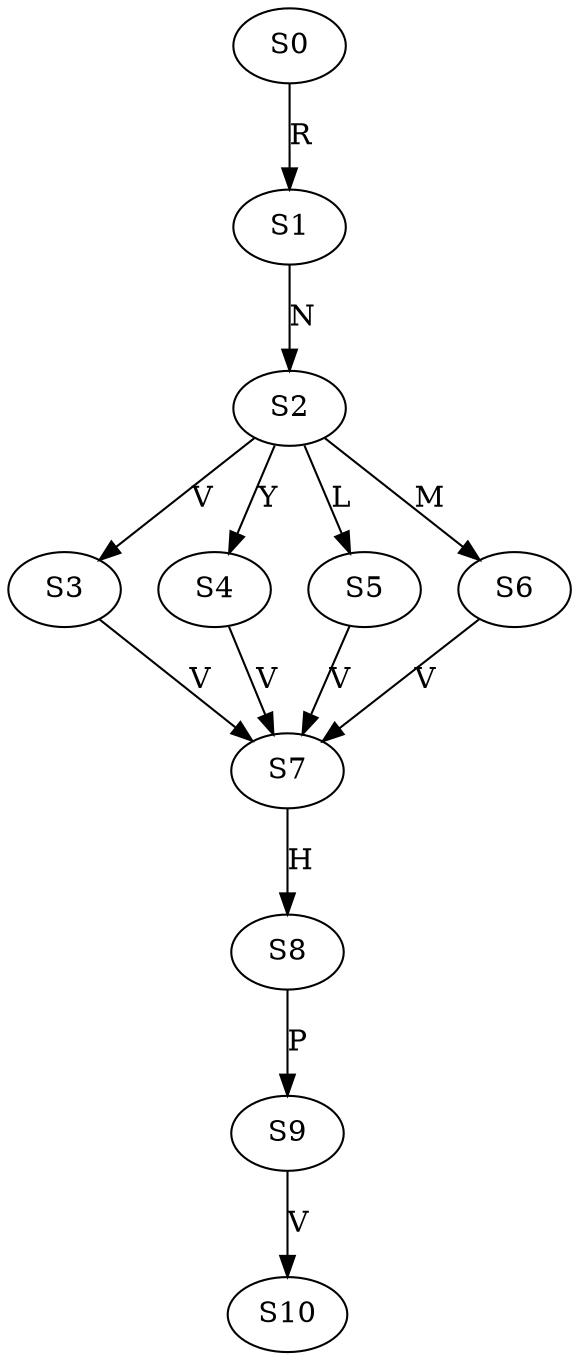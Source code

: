 strict digraph  {
	S0 -> S1 [ label = R ];
	S1 -> S2 [ label = N ];
	S2 -> S3 [ label = V ];
	S2 -> S4 [ label = Y ];
	S2 -> S5 [ label = L ];
	S2 -> S6 [ label = M ];
	S3 -> S7 [ label = V ];
	S4 -> S7 [ label = V ];
	S5 -> S7 [ label = V ];
	S6 -> S7 [ label = V ];
	S7 -> S8 [ label = H ];
	S8 -> S9 [ label = P ];
	S9 -> S10 [ label = V ];
}
